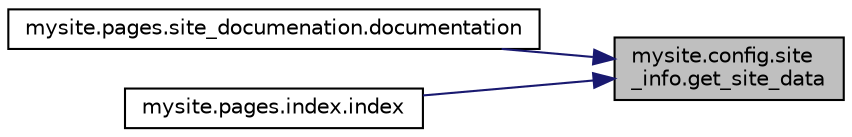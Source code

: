 digraph "mysite.config.site_info.get_site_data"
{
 // LATEX_PDF_SIZE
  edge [fontname="Helvetica",fontsize="10",labelfontname="Helvetica",labelfontsize="10"];
  node [fontname="Helvetica",fontsize="10",shape=record];
  rankdir="RL";
  Node1 [label="mysite.config.site\l_info.get_site_data",height=0.2,width=0.4,color="black", fillcolor="grey75", style="filled", fontcolor="black",tooltip=" "];
  Node1 -> Node2 [dir="back",color="midnightblue",fontsize="10",style="solid",fontname="Helvetica"];
  Node2 [label="mysite.pages.site_documenation.documentation",height=0.2,width=0.4,color="black", fillcolor="white", style="filled",URL="$namespacemysite_1_1pages_1_1site__documenation.html#a6078eb5c63284eaff8f82b525a4c5ec5",tooltip=" "];
  Node1 -> Node3 [dir="back",color="midnightblue",fontsize="10",style="solid",fontname="Helvetica"];
  Node3 [label="mysite.pages.index.index",height=0.2,width=0.4,color="black", fillcolor="white", style="filled",URL="$namespacemysite_1_1pages_1_1index.html#a119d842a22c1452670d783ef484a83aa",tooltip=" "];
}
